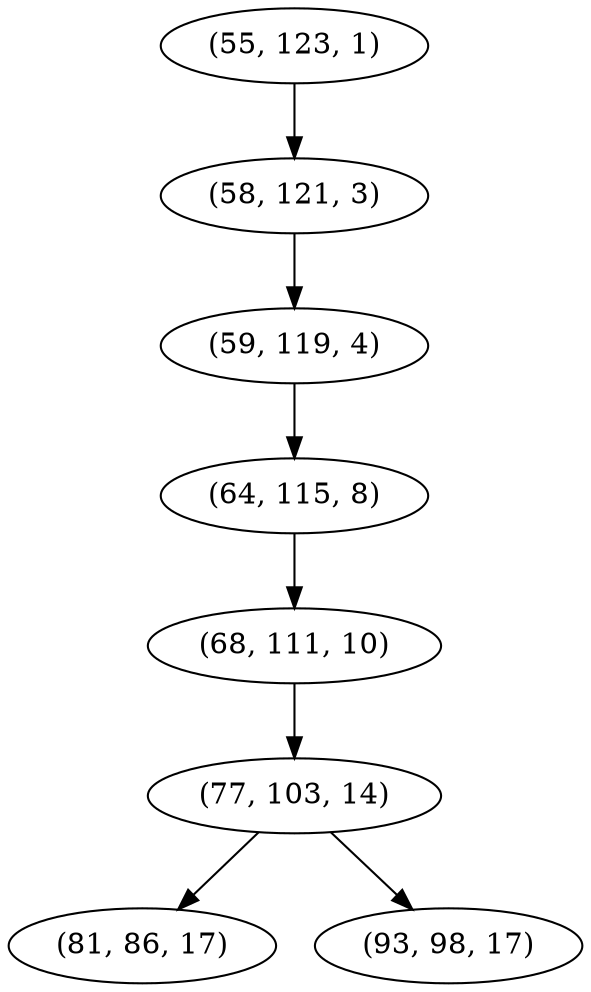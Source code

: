 digraph tree {
    "(55, 123, 1)";
    "(58, 121, 3)";
    "(59, 119, 4)";
    "(64, 115, 8)";
    "(68, 111, 10)";
    "(77, 103, 14)";
    "(81, 86, 17)";
    "(93, 98, 17)";
    "(55, 123, 1)" -> "(58, 121, 3)";
    "(58, 121, 3)" -> "(59, 119, 4)";
    "(59, 119, 4)" -> "(64, 115, 8)";
    "(64, 115, 8)" -> "(68, 111, 10)";
    "(68, 111, 10)" -> "(77, 103, 14)";
    "(77, 103, 14)" -> "(81, 86, 17)";
    "(77, 103, 14)" -> "(93, 98, 17)";
}
